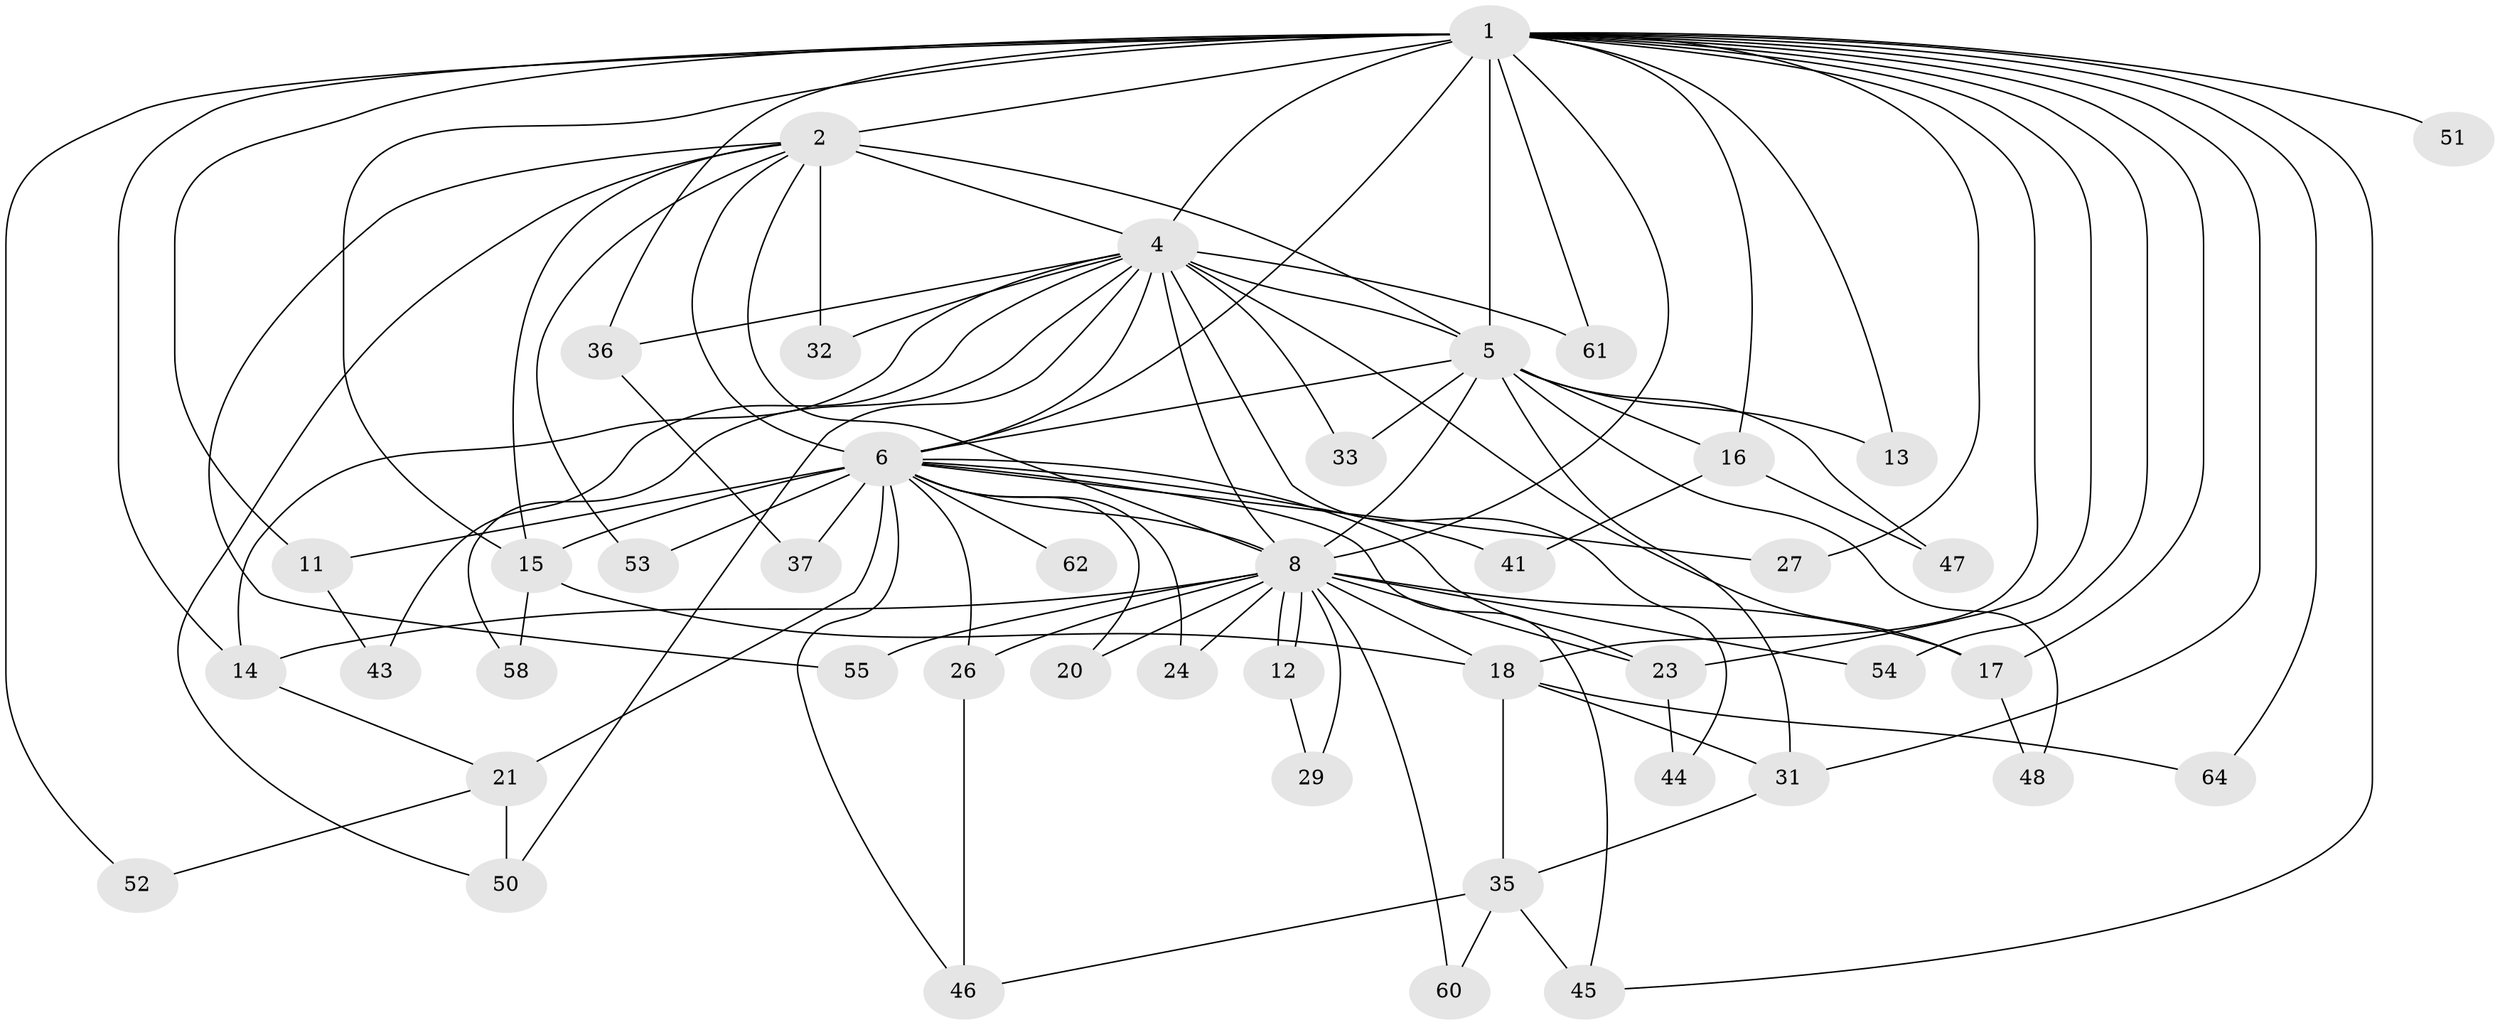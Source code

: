 // original degree distribution, {15: 0.03076923076923077, 13: 0.015384615384615385, 22: 0.015384615384615385, 14: 0.015384615384615385, 17: 0.03076923076923077, 23: 0.015384615384615385, 10: 0.015384615384615385, 16: 0.015384615384615385, 3: 0.2, 2: 0.49230769230769234, 4: 0.09230769230769231, 5: 0.046153846153846156, 6: 0.015384615384615385}
// Generated by graph-tools (version 1.1) at 2025/11/02/27/25 16:11:01]
// undirected, 45 vertices, 100 edges
graph export_dot {
graph [start="1"]
  node [color=gray90,style=filled];
  1 [super="+3"];
  2 [super="+7"];
  4 [super="+10"];
  5 [super="+59"];
  6 [super="+19"];
  8 [super="+9"];
  11;
  12;
  13;
  14 [super="+30"];
  15 [super="+42"];
  16 [super="+38"];
  17 [super="+34"];
  18 [super="+25"];
  20 [super="+28"];
  21 [super="+22"];
  23 [super="+39"];
  24;
  26 [super="+57"];
  27;
  29;
  31 [super="+65"];
  32 [super="+40"];
  33;
  35 [super="+49"];
  36;
  37;
  41;
  43;
  44;
  45 [super="+56"];
  46;
  47;
  48;
  50 [super="+63"];
  51;
  52;
  53;
  54;
  55;
  58;
  60;
  61;
  62;
  64;
  1 -- 2 [weight=4];
  1 -- 4 [weight=4];
  1 -- 5 [weight=2];
  1 -- 6 [weight=3];
  1 -- 8 [weight=4];
  1 -- 27;
  1 -- 31;
  1 -- 36;
  1 -- 51 [weight=2];
  1 -- 54;
  1 -- 64;
  1 -- 11;
  1 -- 13;
  1 -- 14;
  1 -- 16;
  1 -- 17;
  1 -- 18;
  1 -- 23;
  1 -- 52;
  1 -- 61;
  1 -- 15;
  1 -- 45;
  2 -- 4 [weight=4];
  2 -- 5 [weight=2];
  2 -- 6 [weight=2];
  2 -- 8 [weight=4];
  2 -- 15;
  2 -- 32;
  2 -- 50;
  2 -- 53;
  2 -- 55;
  4 -- 5 [weight=3];
  4 -- 6 [weight=2];
  4 -- 8 [weight=4];
  4 -- 14;
  4 -- 36;
  4 -- 44;
  4 -- 61;
  4 -- 32 [weight=2];
  4 -- 33;
  4 -- 43;
  4 -- 50;
  4 -- 58;
  4 -- 17;
  5 -- 6;
  5 -- 8 [weight=2];
  5 -- 13;
  5 -- 16 [weight=2];
  5 -- 33;
  5 -- 47;
  5 -- 48;
  5 -- 31;
  6 -- 8 [weight=2];
  6 -- 11;
  6 -- 15;
  6 -- 20;
  6 -- 21 [weight=2];
  6 -- 24;
  6 -- 26 [weight=2];
  6 -- 27;
  6 -- 37;
  6 -- 45;
  6 -- 46;
  6 -- 53;
  6 -- 62 [weight=2];
  6 -- 41;
  6 -- 23;
  8 -- 12;
  8 -- 12;
  8 -- 17;
  8 -- 18;
  8 -- 20 [weight=2];
  8 -- 54;
  8 -- 60;
  8 -- 23;
  8 -- 55;
  8 -- 24;
  8 -- 26;
  8 -- 29;
  8 -- 14;
  11 -- 43;
  12 -- 29;
  14 -- 21;
  15 -- 58;
  15 -- 18;
  16 -- 41;
  16 -- 47;
  17 -- 48;
  18 -- 64;
  18 -- 35;
  18 -- 31;
  21 -- 52;
  21 -- 50;
  23 -- 44;
  26 -- 46;
  31 -- 35;
  35 -- 45;
  35 -- 60;
  35 -- 46;
  36 -- 37;
}

